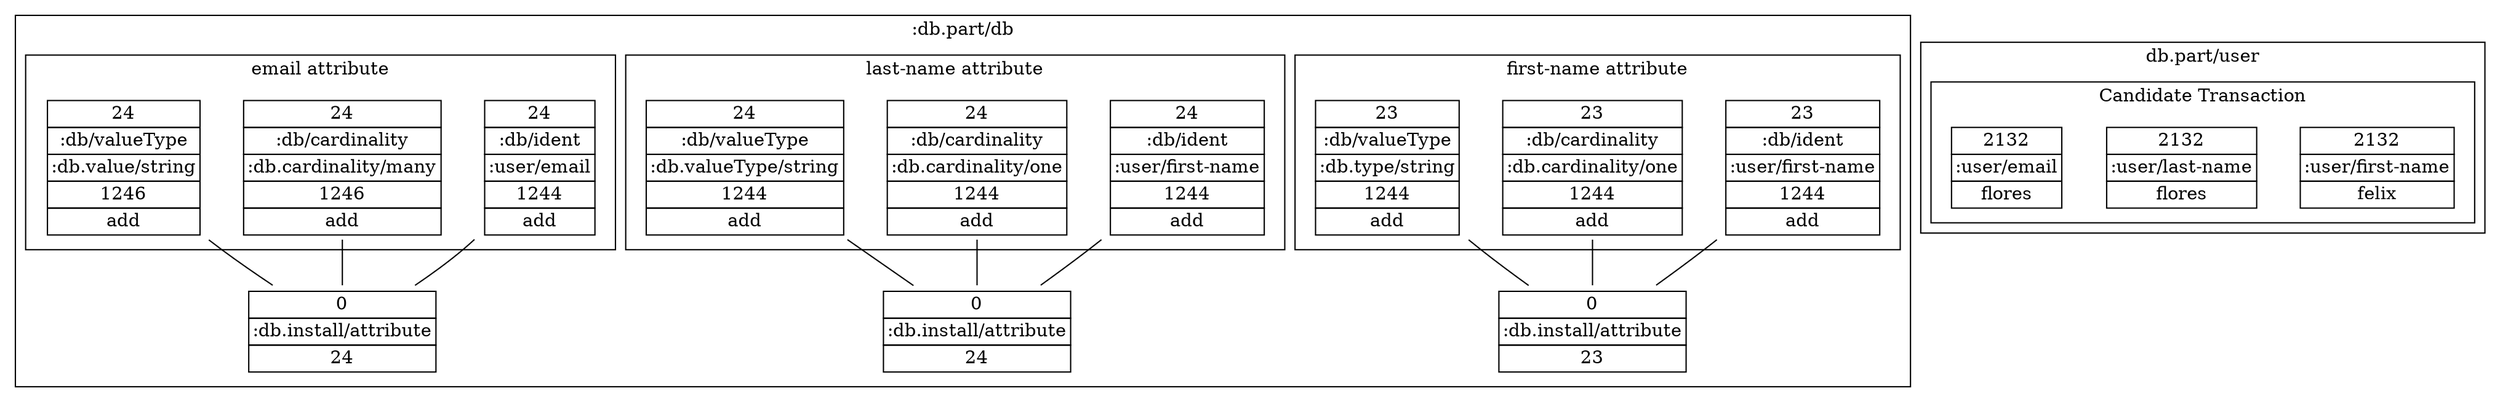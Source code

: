digraph Schema {
  node [shape=plaintext]
  compound=true
  subgraph cluster_1 {
    label=":db.part/db"

    subgraph cluster_0 {
      label="first-name attribute"
      "first-name-ident" [label=<
      <table border="0" cellborder="1" cellspacing="0">
        <tr><td>23</td></tr>
        <tr><td>:db/ident</td></tr>
        <tr><td>:user/first-name</td></tr>
        <tr><td>1244</td></tr>
        <tr><td>add</td></tr>
      </table>
      >]

      "first-name-cardinality" [label=<
      <table border="0" cellborder="1" cellspacing="0">
        <tr><td>23</td></tr>
        <tr><td>:db/cardinality</td></tr>
        <tr><td>:db.cardinality/one</td></tr>
        <tr><td>1244</td></tr>
        <tr><td>add</td></tr>
      </table>
      >]

      "first-name-type" [label=<
      <table border="0" cellborder="1" cellspacing="0">
        <tr><td>23</td></tr>
        <tr><td>:db/valueType</td></tr>
        <tr><td>:db.type/string</td></tr>
        <tr><td>1244</td></tr>
        <tr><td>add</td></tr>
      </table>
      >]
    }

    subgraph cluster_2 {
      label="last-name attribute"
      "last-name-ident" [label=<
      <table border="0" cellborder="1" cellspacing="0">
        <tr><td>24</td></tr>
        <tr><td>:db/ident</td></tr>
        <tr><td>:user/first-name</td></tr>
        <tr><td>1244</td></tr>
        <tr><td>add</td></tr>
      </table>
      >]

      "last-name-cardinality" [label=<
      <table border="0" cellborder="1" cellspacing="0">
        <tr><td>24</td></tr>
        <tr><td>:db/cardinality</td></tr>
        <tr><td>:db.cardinality/one</td></tr>
        <tr><td>1244</td></tr>
        <tr><td>add</td></tr>
      </table>
      >]

      "last-name-type" [label=<
      <table border="0" cellborder="1" cellspacing="0">
        <tr><td>24</td></tr>
        <tr><td>:db/valueType</td></tr>
        <tr><td>:db.valueType/string</td></tr>
        <tr><td>1244</td></tr>
        <tr><td>add</td></tr>
      </table>
      >]
    }

    subgraph cluster_3 {
      label="email attribute"
      "email-ident" [label=<
      <table border="0" cellborder="1" cellspacing="0">
        <tr><td>24</td></tr>
        <tr><td>:db/ident</td></tr>
        <tr><td>:user/email</td></tr>
        <tr><td>1244</td></tr>
        <tr><td>add</td></tr>
      </table>
      >]

      "email-cardinality" [label=<
      <table border="0" cellborder="1" cellspacing="0">
        <tr><td>24</td></tr>
        <tr><td>:db/cardinality</td></tr>
        <tr><td>:db.cardinality/many</td></tr>
        <tr><td>1246</td></tr>
        <tr><td>add</td></tr>
      </table>
      >]

      "email-type" [label=<
      <table border="0" cellborder="1" cellspacing="0">
        <tr><td>24</td></tr>
        <tr><td>:db/valueType</td></tr>
        <tr><td>:db.value/string</td></tr>
        <tr><td>1246</td></tr>
        <tr><td>add</td></tr>
      </table>
      >]
    }


    attr23 [label=<
    <table border="0" cellborder="1" cellspacing="0">
      <tr><td>0</td></tr>
      <tr><td>:db.install/attribute</td></tr>
      <tr><td>23</td></tr>
    </table>
    >]

    attr24 [label=<
    <table border="0" cellborder="1" cellspacing="0">
      <tr><td>0</td></tr>
      <tr><td>:db.install/attribute</td></tr>
      <tr><td>24</td></tr>
    </table>
    >]

    attr25 [label=<
    <table border="0" cellborder="1" cellspacing="0">
      <tr><td>0</td></tr>
      <tr><td>:db.install/attribute</td></tr>
      <tr><td>24</td></tr>
    </table>
    >]

    "first-name-ident" -> attr23 [arrowhead=none]
    "first-name-cardinality" -> attr23 [arrowhead=none]
    "first-name-type" -> attr23 [arrowhead=none]

    "last-name-ident" -> attr24 [arrowhead=none]
    "last-name-cardinality" -> attr24 [arrowhead=none]
    "last-name-type" -> attr24 [arrowhead=none]

    "email-ident" -> attr25 [arrowhead=none]
    "email-cardinality" -> attr25 [arrowhead=none]
    "email-type" -> attr25 [arrowhead=none]
  }

  subgraph cluster_11 {
    label="db.part/user"

    subgraph cluster_13 {
      label="Candidate Transaction"

      datom1 [label=<
      <table border="0" cellborder="1" cellspacing="0">
        <tr><td>2132</td></tr>
        <tr><td>:user/first-name</td></tr>
        <tr><td>felix</td></tr>
      </table>
      >]

      datom2 [label=<
      <table border="0" cellborder="1" cellspacing="0">
        <tr><td>2132</td></tr>
        <tr><td>:user/last-name</td></tr>
        <tr><td>flores</td></tr>
      </table>
      >]

      datom3 [label=<
      <table border="0" cellborder="1" cellspacing="0">
        <tr><td>2132</td></tr>
        <tr><td>:user/email</td></tr>
        <tr><td>flores</td></tr>
      </table>
      >]
    }
  }

}
